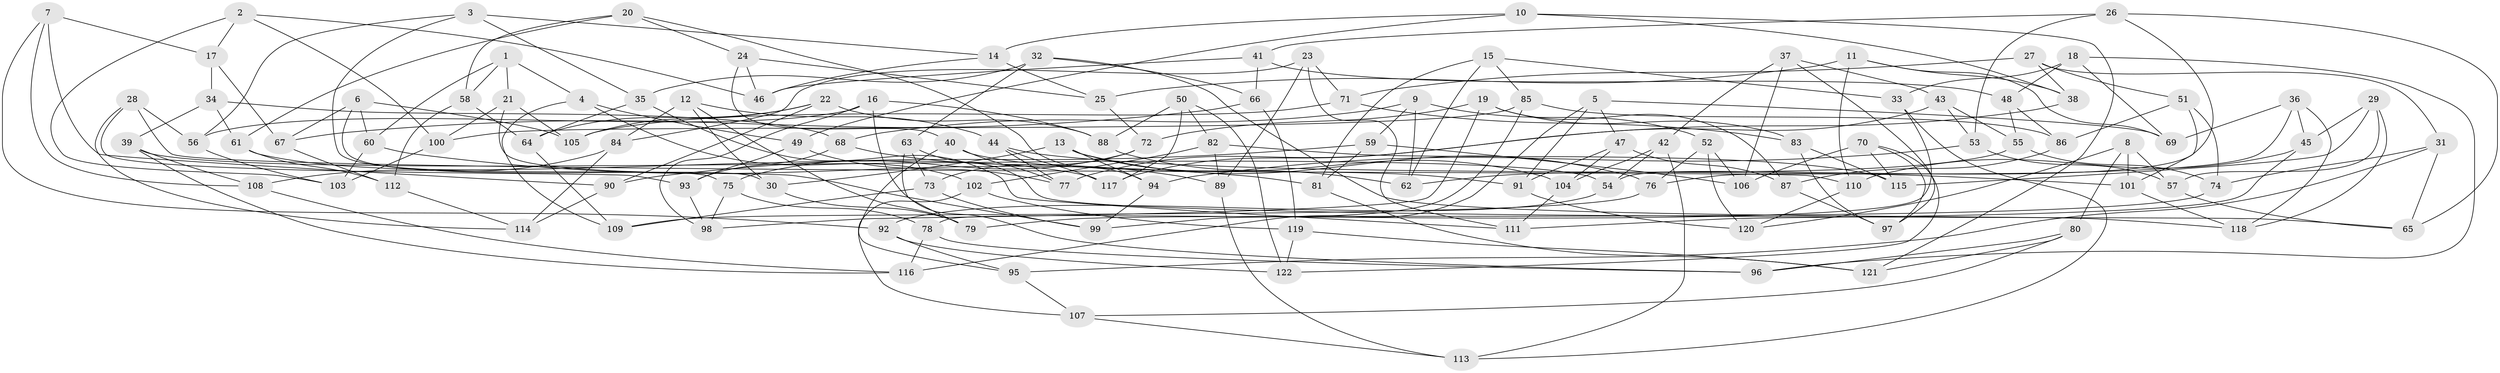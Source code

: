 // Generated by graph-tools (version 1.1) at 2025/26/03/09/25 03:26:56]
// undirected, 122 vertices, 244 edges
graph export_dot {
graph [start="1"]
  node [color=gray90,style=filled];
  1;
  2;
  3;
  4;
  5;
  6;
  7;
  8;
  9;
  10;
  11;
  12;
  13;
  14;
  15;
  16;
  17;
  18;
  19;
  20;
  21;
  22;
  23;
  24;
  25;
  26;
  27;
  28;
  29;
  30;
  31;
  32;
  33;
  34;
  35;
  36;
  37;
  38;
  39;
  40;
  41;
  42;
  43;
  44;
  45;
  46;
  47;
  48;
  49;
  50;
  51;
  52;
  53;
  54;
  55;
  56;
  57;
  58;
  59;
  60;
  61;
  62;
  63;
  64;
  65;
  66;
  67;
  68;
  69;
  70;
  71;
  72;
  73;
  74;
  75;
  76;
  77;
  78;
  79;
  80;
  81;
  82;
  83;
  84;
  85;
  86;
  87;
  88;
  89;
  90;
  91;
  92;
  93;
  94;
  95;
  96;
  97;
  98;
  99;
  100;
  101;
  102;
  103;
  104;
  105;
  106;
  107;
  108;
  109;
  110;
  111;
  112;
  113;
  114;
  115;
  116;
  117;
  118;
  119;
  120;
  121;
  122;
  1 -- 60;
  1 -- 21;
  1 -- 58;
  1 -- 4;
  2 -- 46;
  2 -- 100;
  2 -- 103;
  2 -- 17;
  3 -- 14;
  3 -- 35;
  3 -- 56;
  3 -- 75;
  4 -- 49;
  4 -- 102;
  4 -- 109;
  5 -- 116;
  5 -- 47;
  5 -- 91;
  5 -- 69;
  6 -- 30;
  6 -- 105;
  6 -- 67;
  6 -- 60;
  7 -- 17;
  7 -- 108;
  7 -- 90;
  7 -- 92;
  8 -- 120;
  8 -- 80;
  8 -- 57;
  8 -- 101;
  9 -- 68;
  9 -- 59;
  9 -- 62;
  9 -- 52;
  10 -- 121;
  10 -- 38;
  10 -- 14;
  10 -- 49;
  11 -- 110;
  11 -- 25;
  11 -- 38;
  11 -- 69;
  12 -- 84;
  12 -- 30;
  12 -- 44;
  12 -- 79;
  13 -- 30;
  13 -- 94;
  13 -- 76;
  13 -- 62;
  14 -- 25;
  14 -- 46;
  15 -- 85;
  15 -- 81;
  15 -- 62;
  15 -- 33;
  16 -- 56;
  16 -- 98;
  16 -- 88;
  16 -- 96;
  17 -- 34;
  17 -- 67;
  18 -- 96;
  18 -- 69;
  18 -- 48;
  18 -- 33;
  19 -- 87;
  19 -- 83;
  19 -- 98;
  19 -- 72;
  20 -- 61;
  20 -- 58;
  20 -- 94;
  20 -- 24;
  21 -- 105;
  21 -- 99;
  21 -- 100;
  22 -- 105;
  22 -- 88;
  22 -- 90;
  22 -- 64;
  23 -- 84;
  23 -- 111;
  23 -- 89;
  23 -- 71;
  24 -- 40;
  24 -- 25;
  24 -- 46;
  25 -- 72;
  26 -- 65;
  26 -- 41;
  26 -- 53;
  26 -- 54;
  27 -- 51;
  27 -- 38;
  27 -- 71;
  27 -- 31;
  28 -- 114;
  28 -- 93;
  28 -- 110;
  28 -- 56;
  29 -- 57;
  29 -- 45;
  29 -- 115;
  29 -- 118;
  30 -- 79;
  31 -- 65;
  31 -- 74;
  31 -- 95;
  32 -- 118;
  32 -- 35;
  32 -- 66;
  32 -- 63;
  33 -- 78;
  33 -- 113;
  34 -- 68;
  34 -- 39;
  34 -- 61;
  35 -- 111;
  35 -- 64;
  36 -- 118;
  36 -- 69;
  36 -- 76;
  36 -- 45;
  37 -- 106;
  37 -- 42;
  37 -- 97;
  37 -- 43;
  38 -- 77;
  39 -- 116;
  39 -- 108;
  39 -- 54;
  40 -- 95;
  40 -- 91;
  40 -- 77;
  41 -- 48;
  41 -- 66;
  41 -- 46;
  42 -- 113;
  42 -- 54;
  42 -- 104;
  43 -- 53;
  43 -- 55;
  43 -- 117;
  44 -- 77;
  44 -- 117;
  44 -- 101;
  45 -- 110;
  45 -- 111;
  47 -- 104;
  47 -- 91;
  47 -- 87;
  48 -- 55;
  48 -- 86;
  49 -- 93;
  49 -- 77;
  50 -- 82;
  50 -- 122;
  50 -- 88;
  50 -- 117;
  51 -- 101;
  51 -- 86;
  51 -- 74;
  52 -- 106;
  52 -- 76;
  52 -- 120;
  53 -- 57;
  53 -- 94;
  54 -- 92;
  55 -- 62;
  55 -- 74;
  56 -- 103;
  57 -- 65;
  58 -- 64;
  58 -- 112;
  59 -- 106;
  59 -- 90;
  59 -- 81;
  60 -- 103;
  60 -- 81;
  61 -- 117;
  61 -- 112;
  63 -- 65;
  63 -- 73;
  63 -- 79;
  64 -- 109;
  66 -- 119;
  66 -- 67;
  67 -- 112;
  68 -- 89;
  68 -- 93;
  70 -- 106;
  70 -- 122;
  70 -- 97;
  70 -- 115;
  71 -- 83;
  71 -- 105;
  72 -- 73;
  72 -- 75;
  73 -- 99;
  73 -- 109;
  74 -- 79;
  75 -- 98;
  75 -- 78;
  76 -- 109;
  78 -- 116;
  78 -- 96;
  80 -- 96;
  80 -- 107;
  80 -- 121;
  81 -- 121;
  82 -- 89;
  82 -- 115;
  82 -- 102;
  83 -- 115;
  83 -- 97;
  84 -- 114;
  84 -- 108;
  85 -- 100;
  85 -- 86;
  85 -- 99;
  86 -- 87;
  87 -- 97;
  88 -- 104;
  89 -- 113;
  90 -- 114;
  91 -- 120;
  92 -- 122;
  92 -- 95;
  93 -- 98;
  94 -- 99;
  95 -- 107;
  100 -- 103;
  101 -- 118;
  102 -- 119;
  102 -- 107;
  104 -- 111;
  107 -- 113;
  108 -- 116;
  110 -- 120;
  112 -- 114;
  119 -- 121;
  119 -- 122;
}
